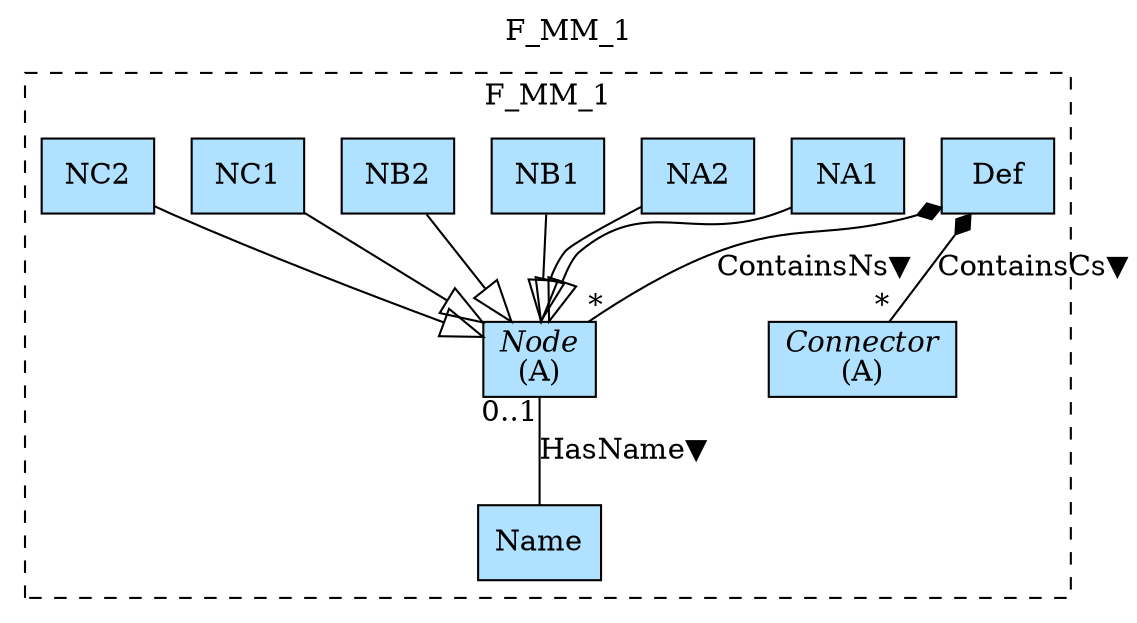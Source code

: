 digraph {graph[label=F_MM_1,labelloc=tl,labelfontsize=12];
subgraph cluster_F_MM_1{style=dashed;label=F_MM_1;
"Def"[shape=record,fillcolor=lightskyblue1,style = filled,label="Def"];
"Name"[shape=record,fillcolor=lightskyblue1,style = filled,label="Name"];
"Connector"[shape=record,fillcolor=lightskyblue1,style = filled,label=<{<I>Connector</I><br/>(A)}>];
"Node"[shape=record,fillcolor=lightskyblue1,style = filled,label=<{<I>Node</I><br/>(A)}>];
"NA1"[shape=record,fillcolor=lightskyblue1,style = filled,label="NA1"];
"NA2"[shape=record,fillcolor=lightskyblue1,style = filled,label="NA2"];
"NB1"[shape=record,fillcolor=lightskyblue1,style = filled,label="NB1"];
"NB2"[shape=record,fillcolor=lightskyblue1,style = filled,label="NB2"];
"NC1"[shape=record,fillcolor=lightskyblue1,style = filled,label="NC1"];
"NC2"[shape=record,fillcolor=lightskyblue1,style = filled,label="NC2"];

"NA1"->"Node"[arrowhead=onormal,arrowsize=2.0];
"NA2"->"Node"[arrowhead=onormal,arrowsize=2.0];
"NB1"->"Node"[arrowhead=onormal,arrowsize=2.0];
"NB2"->"Node"[arrowhead=onormal,arrowsize=2.0];
"NC1"->"Node"[arrowhead=onormal,arrowsize=2.0];
"NC2"->"Node"[arrowhead=onormal,arrowsize=2.0];
"Node"->"Name"[label="HasName▼",dir=none,taillabel="0..1",headlabel=""];
"Def"->"Connector"[label="ContainsCs▼",arrowtail=diamond,arrowhead=none,dir=both,taillabel="",headlabel="*"];
"Def"->"Node"[label="ContainsNs▼",arrowtail=diamond,arrowhead=none,dir=both,taillabel="",headlabel="*"];

}
}